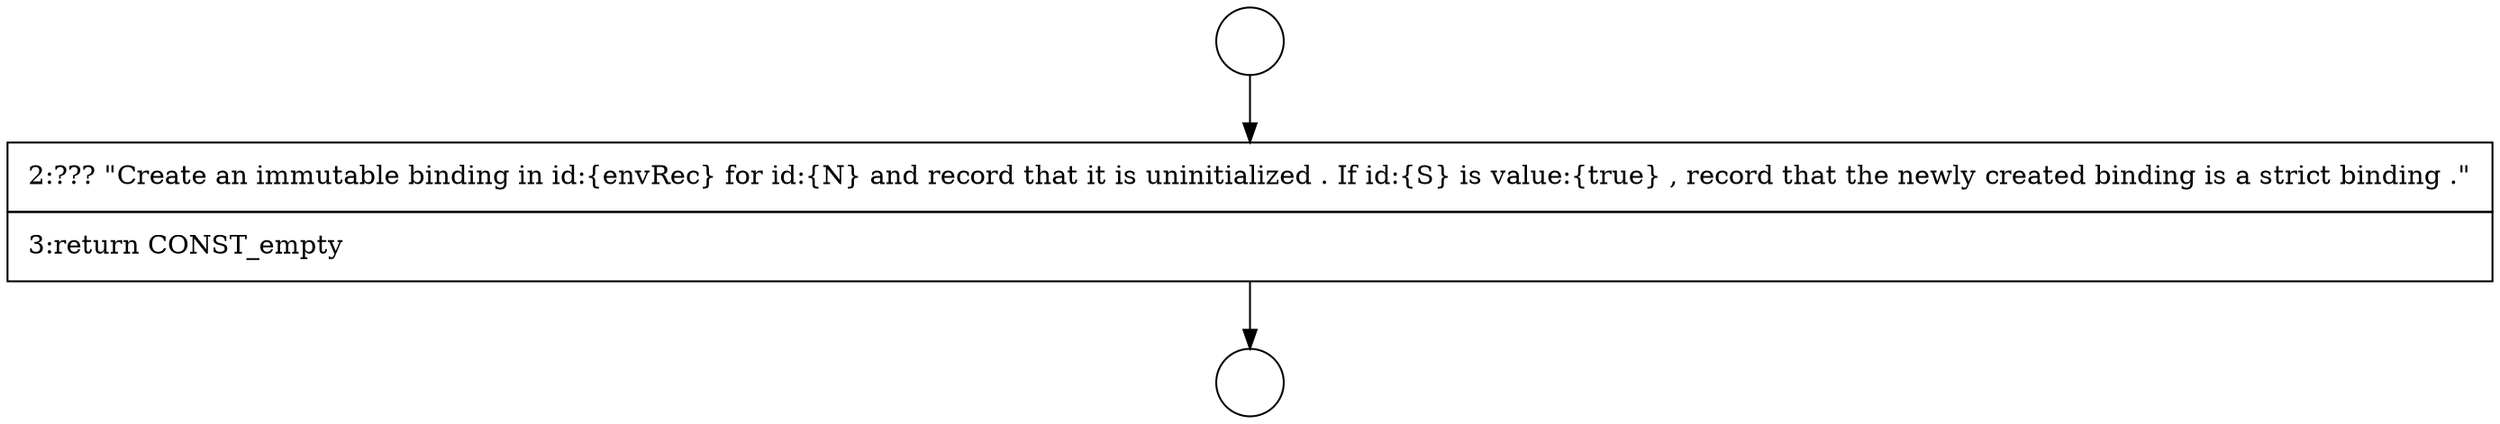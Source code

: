 digraph {
  node1059 [shape=circle label=" " color="black" fillcolor="white" style=filled]
  node1061 [shape=none, margin=0, label=<<font color="black">
    <table border="0" cellborder="1" cellspacing="0" cellpadding="10">
      <tr><td align="left">2:??? &quot;Create an immutable binding in id:{envRec} for id:{N} and record that it is uninitialized . If id:{S} is value:{true} , record that the newly created binding is a strict binding .&quot;</td></tr>
      <tr><td align="left">3:return CONST_empty</td></tr>
    </table>
  </font>> color="black" fillcolor="white" style=filled]
  node1060 [shape=circle label=" " color="black" fillcolor="white" style=filled]
  node1059 -> node1061 [ color="black"]
  node1061 -> node1060 [ color="black"]
}
